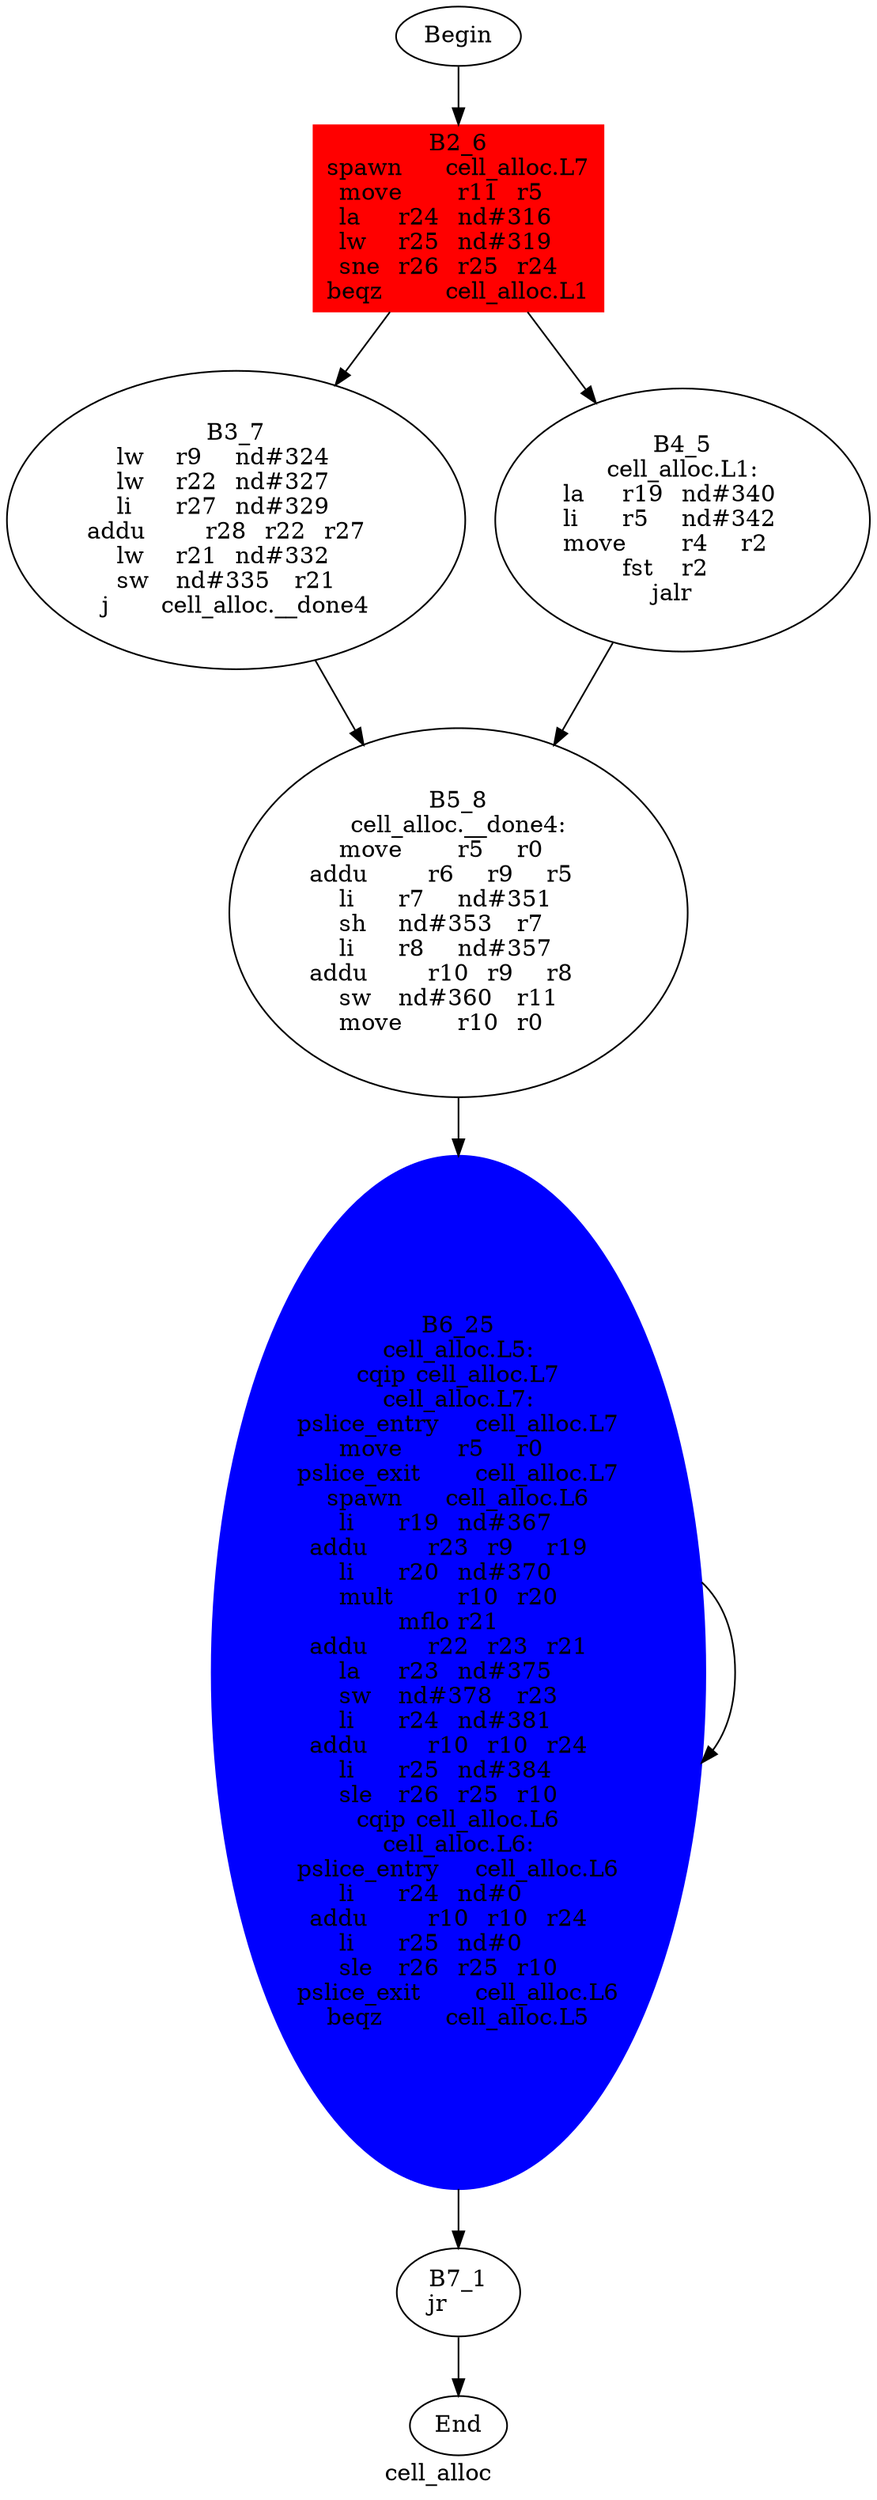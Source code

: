 digraph G{
	label = "cell_alloc"	style = "dashed";
	color = purple;
	Node0 [label = "Begin"];
	Node0 -> {Node2 }
	Node1 [label = "End"];
	Node1 -> {}
	Node2 [label = "B2_6\nspawn	cell_alloc.L7\nmove	r11	r5	\nla	r24	nd#316	\nlw	r25	nd#319	\nsne	r26	r25	r24	\nbeqz	cell_alloc.L1\n"];
	Node2 -> {Node3 Node4 }
	Node3 [label = "B3_7\nlw	r9	nd#324	\nlw	r22	nd#327	\nli	r27	nd#329	\naddu	r28	r22	r27	\nlw	r21	nd#332	\nsw	nd#335	r21	\nj	cell_alloc.__done4\n"];
	Node3 -> {Node5 }
	Node4 [label = "B4_5\ncell_alloc.L1:\nla	r19	nd#340	\nli	r5	nd#342	\nmove	r4	r2	\nfst	r2	\njalr	\n"];
	Node4 -> {Node5 }
	Node5 [label = "B5_8\ncell_alloc.__done4:\nmove	r5	r0	\naddu	r6	r9	r5	\nli	r7	nd#351	\nsh	nd#353	r7	\nli	r8	nd#357	\naddu	r10	r9	r8	\nsw	nd#360	r11	\nmove	r10	r0	\n"];
	Node5 -> {Node6 }
	Node6 [label = "B6_25\ncell_alloc.L5:\ncqip	cell_alloc.L7\ncell_alloc.L7:\npslice_entry	cell_alloc.L7\nmove	r5	r0	\npslice_exit	cell_alloc.L7\nspawn	cell_alloc.L6\nli	r19	nd#367	\naddu	r23	r9	r19	\nli	r20	nd#370	\nmult	r10	r20	\nmflo	r21	\naddu	r22	r23	r21	\nla	r23	nd#375	\nsw	nd#378	r23	\nli	r24	nd#381	\naddu	r10	r10	r24	\nli	r25	nd#384	\nsle	r26	r25	r10	\ncqip	cell_alloc.L6\ncell_alloc.L6:\npslice_entry	cell_alloc.L6\nli	r24	nd#0	\naddu	r10	r10	r24	\nli	r25	nd#0	\nsle	r26	r25	r10	\npslice_exit	cell_alloc.L6\nbeqz	cell_alloc.L5\n"];
	Node6 -> {Node7 Node6 }
	Node7 [label = "B7_1\njr	\n"];
	Node7 -> {Node1 }
	Node2 [shape = box ,style=filled ,color=red];
	Node6 [shape = ellipse ,style=filled ,color=blue];
}
